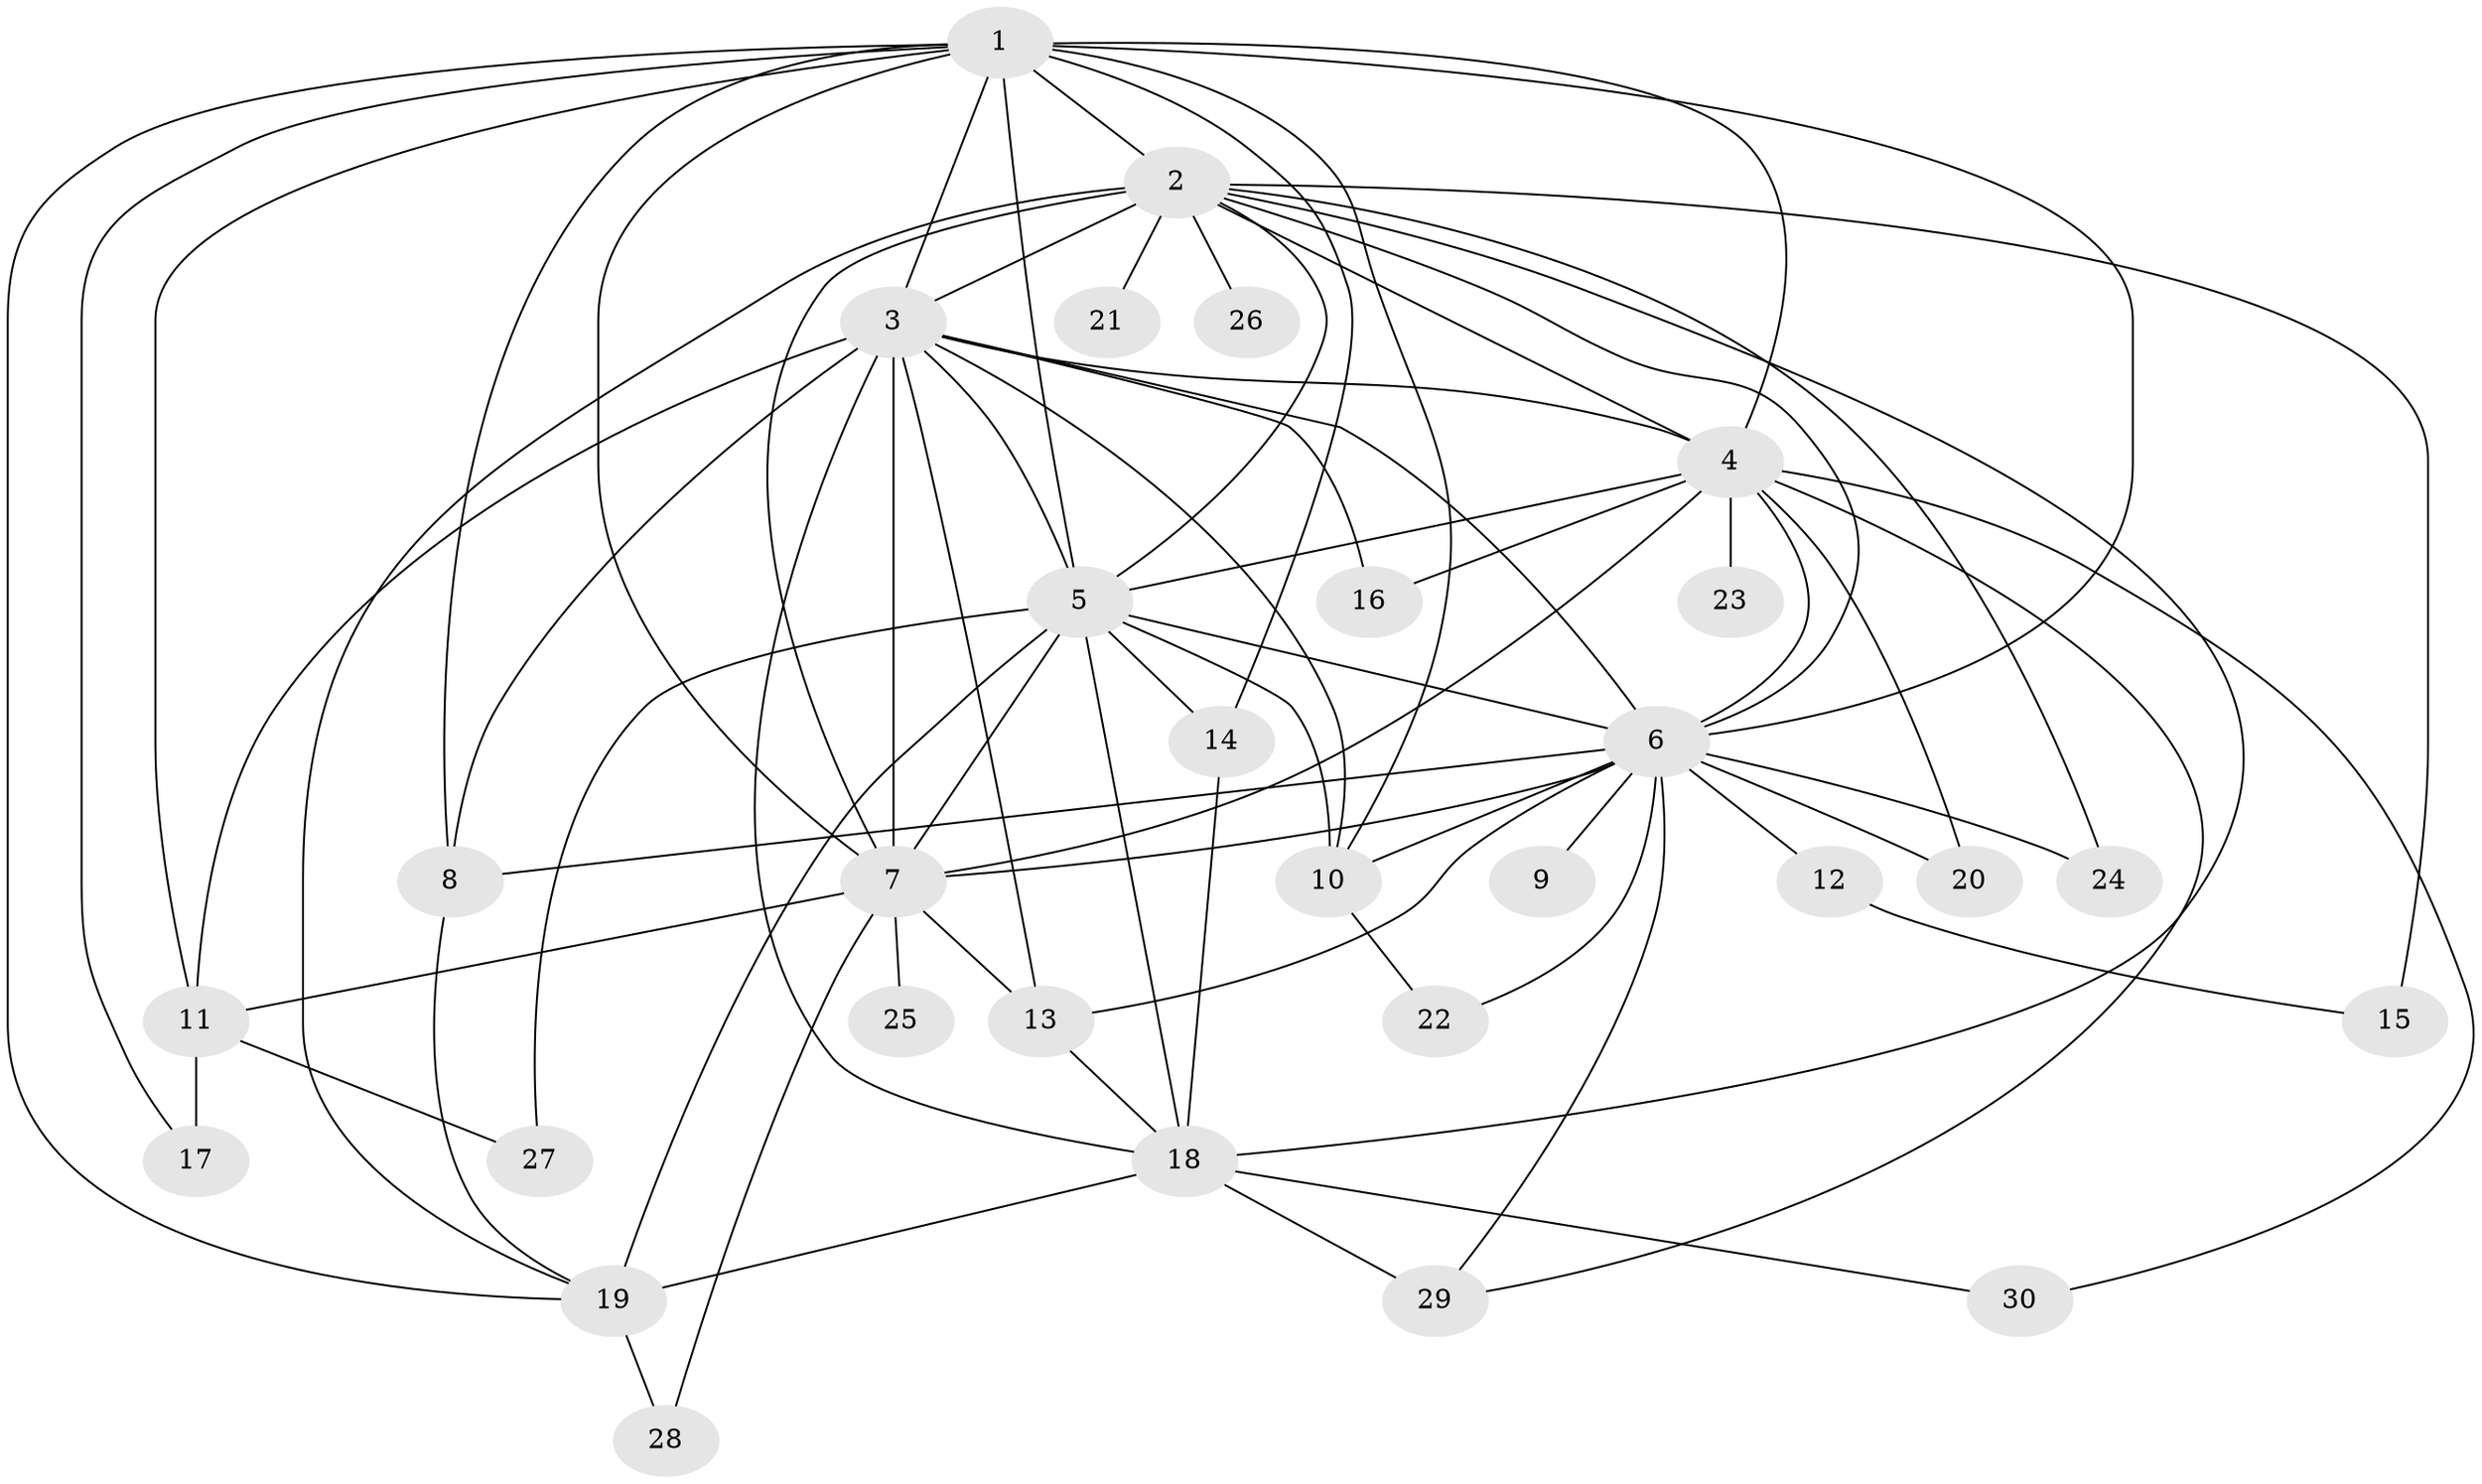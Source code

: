 // original degree distribution, {15: 0.06666666666666667, 18: 0.03333333333333333, 17: 0.016666666666666666, 16: 0.016666666666666666, 23: 0.016666666666666666, 10: 0.016666666666666666, 3: 0.11666666666666667, 2: 0.6, 5: 0.016666666666666666, 4: 0.06666666666666667, 8: 0.016666666666666666, 6: 0.016666666666666666}
// Generated by graph-tools (version 1.1) at 2025/34/03/09/25 02:34:51]
// undirected, 30 vertices, 73 edges
graph export_dot {
graph [start="1"]
  node [color=gray90,style=filled];
  1;
  2;
  3;
  4;
  5;
  6;
  7;
  8;
  9;
  10;
  11;
  12;
  13;
  14;
  15;
  16;
  17;
  18;
  19;
  20;
  21;
  22;
  23;
  24;
  25;
  26;
  27;
  28;
  29;
  30;
  1 -- 2 [weight=2.0];
  1 -- 3 [weight=4.0];
  1 -- 4 [weight=3.0];
  1 -- 5 [weight=2.0];
  1 -- 6 [weight=3.0];
  1 -- 7 [weight=4.0];
  1 -- 8 [weight=1.0];
  1 -- 10 [weight=3.0];
  1 -- 11 [weight=1.0];
  1 -- 14 [weight=1.0];
  1 -- 17 [weight=1.0];
  1 -- 19 [weight=1.0];
  2 -- 3 [weight=2.0];
  2 -- 4 [weight=1.0];
  2 -- 5 [weight=1.0];
  2 -- 6 [weight=2.0];
  2 -- 7 [weight=2.0];
  2 -- 15 [weight=1.0];
  2 -- 18 [weight=1.0];
  2 -- 19 [weight=1.0];
  2 -- 21 [weight=1.0];
  2 -- 24 [weight=1.0];
  2 -- 26 [weight=1.0];
  3 -- 4 [weight=2.0];
  3 -- 5 [weight=3.0];
  3 -- 6 [weight=2.0];
  3 -- 7 [weight=4.0];
  3 -- 8 [weight=2.0];
  3 -- 10 [weight=1.0];
  3 -- 11 [weight=2.0];
  3 -- 13 [weight=4.0];
  3 -- 16 [weight=1.0];
  3 -- 18 [weight=2.0];
  4 -- 5 [weight=1.0];
  4 -- 6 [weight=1.0];
  4 -- 7 [weight=2.0];
  4 -- 16 [weight=2.0];
  4 -- 20 [weight=1.0];
  4 -- 23 [weight=1.0];
  4 -- 29 [weight=1.0];
  4 -- 30 [weight=1.0];
  5 -- 6 [weight=1.0];
  5 -- 7 [weight=2.0];
  5 -- 10 [weight=1.0];
  5 -- 14 [weight=1.0];
  5 -- 18 [weight=1.0];
  5 -- 19 [weight=2.0];
  5 -- 27 [weight=1.0];
  6 -- 7 [weight=2.0];
  6 -- 8 [weight=1.0];
  6 -- 9 [weight=1.0];
  6 -- 10 [weight=1.0];
  6 -- 12 [weight=1.0];
  6 -- 13 [weight=2.0];
  6 -- 20 [weight=1.0];
  6 -- 22 [weight=1.0];
  6 -- 24 [weight=1.0];
  6 -- 29 [weight=1.0];
  7 -- 11 [weight=1.0];
  7 -- 13 [weight=1.0];
  7 -- 25 [weight=1.0];
  7 -- 28 [weight=1.0];
  8 -- 19 [weight=1.0];
  10 -- 22 [weight=1.0];
  11 -- 17 [weight=2.0];
  11 -- 27 [weight=1.0];
  12 -- 15 [weight=1.0];
  13 -- 18 [weight=1.0];
  14 -- 18 [weight=1.0];
  18 -- 19 [weight=1.0];
  18 -- 29 [weight=2.0];
  18 -- 30 [weight=1.0];
  19 -- 28 [weight=1.0];
}
